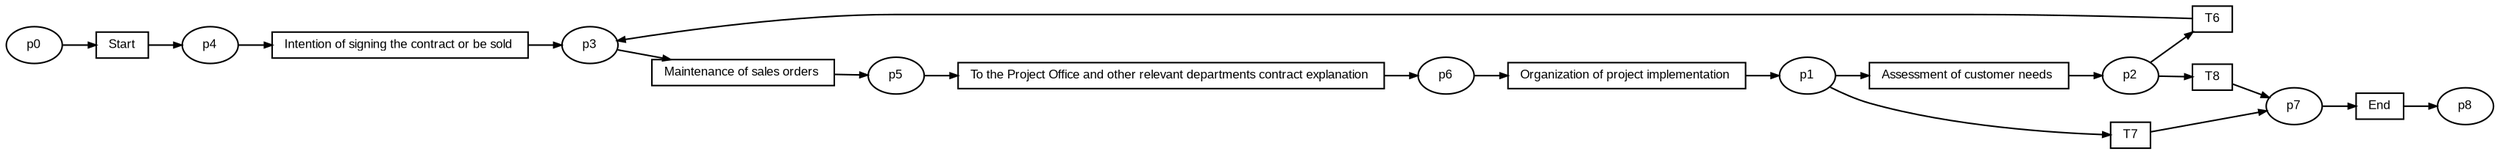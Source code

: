 digraph G {ranksep=".3"; fontsize="8"; remincross=true; margin="0.0,0.0"; fontname="Arial";rankdir="LR"; 
edge [arrowsize="0.5"];
node [height=".2",width=".2",fontname="Arial",fontsize="8"];
t0 [shape="box",label="Start"];
t1 [shape="box",label="Intention of signing the contract or be sold "];
t2 [shape="box",label="Maintenance of sales orders "];
t3 [shape="box",label="To the Project Office and other relevant departments contract explanation "];
t4 [shape="box",label="Organization of project implementation "];
t5 [shape="box",label="Assessment of customer needs "];
t6 [shape="box",label="T6"];
t7 [shape="box",label="T7"];
t8 [shape="box",label="T8"];
t9 [shape="box",label="End"];
p0 [shape="oval",label="p0"];
p1 [shape="oval",label="p1"];
p2 [shape="oval",label="p2"];
p3 [shape="oval",label="p3"];
p4 [shape="oval",label="p4"];
p5 [shape="oval",label="p5"];
p6 [shape="oval",label="p6"];
p7 [shape="oval",label="p7"];
p8 [shape="oval",label="p8"];
p2 -> t8[label=""];
p3 -> t2[label=""];
p2 -> t6[label=""];
t4 -> p1[label=""];
t5 -> p2[label=""];
t8 -> p7[label=""];
t9 -> p8[label=""];
p1 -> t5[label=""];
t1 -> p3[label=""];
t3 -> p6[label=""];
t2 -> p5[label=""];
p7 -> t9[label=""];
p1 -> t7[label=""];
p4 -> t1[label=""];
p6 -> t4[label=""];
t6 -> p3[label=""];
t0 -> p4[label=""];
t7 -> p7[label=""];
p0 -> t0[label=""];
p5 -> t3[label=""];
}
